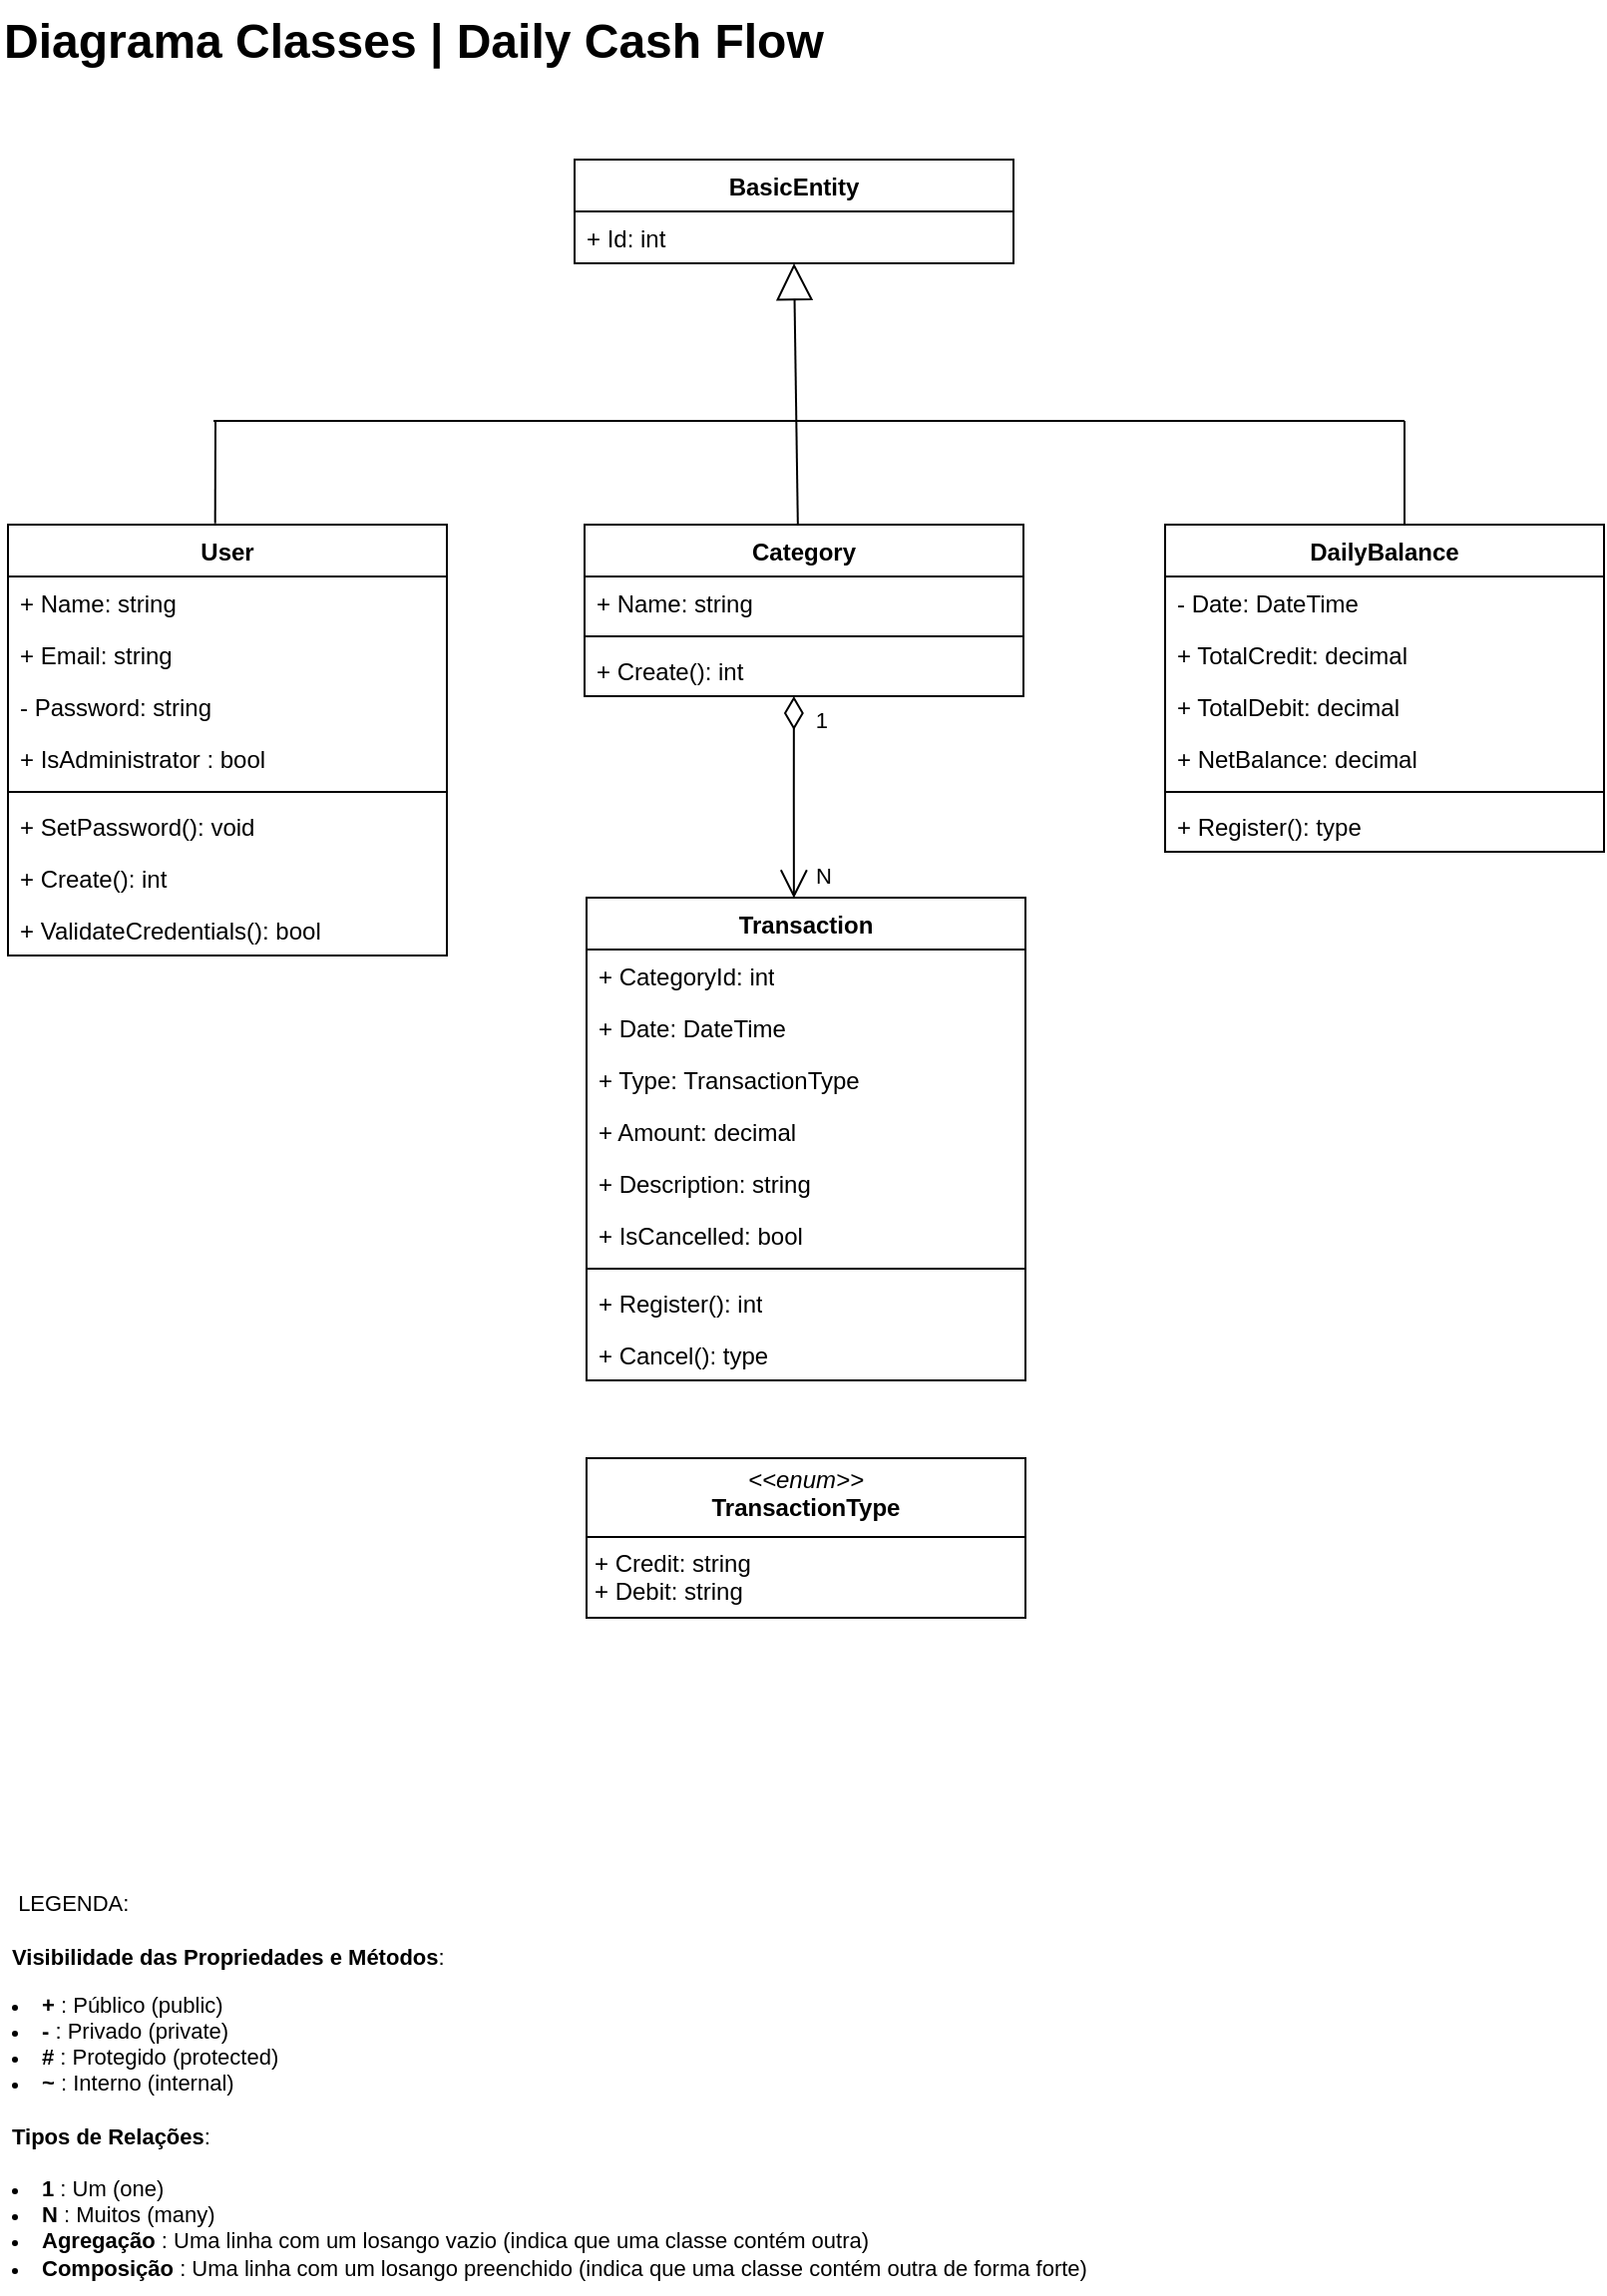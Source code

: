 <mxfile version="24.7.17">
  <diagram id="C5RBs43oDa-KdzZeNtuy" name="Page-1">
    <mxGraphModel dx="1793" dy="965" grid="1" gridSize="10" guides="1" tooltips="1" connect="1" arrows="1" fold="1" page="1" pageScale="1" pageWidth="827" pageHeight="1169" math="0" shadow="0">
      <root>
        <mxCell id="WIyWlLk6GJQsqaUBKTNV-0" />
        <mxCell id="WIyWlLk6GJQsqaUBKTNV-1" parent="WIyWlLk6GJQsqaUBKTNV-0" />
        <mxCell id="I9Tck0LZHdQZhqzJxfGy-0" value="User" style="swimlane;fontStyle=1;align=center;verticalAlign=top;childLayout=stackLayout;horizontal=1;startSize=26;horizontalStack=0;resizeParent=1;resizeParentMax=0;resizeLast=0;collapsible=1;marginBottom=0;whiteSpace=wrap;html=1;" parent="WIyWlLk6GJQsqaUBKTNV-1" vertex="1">
          <mxGeometry x="14" y="273" width="220" height="216" as="geometry">
            <mxRectangle x="710" y="320" width="70" height="30" as="alternateBounds" />
          </mxGeometry>
        </mxCell>
        <mxCell id="I9Tck0LZHdQZhqzJxfGy-4" value="+ Name: string" style="text;strokeColor=none;fillColor=none;align=left;verticalAlign=top;spacingLeft=4;spacingRight=4;overflow=hidden;rotatable=0;points=[[0,0.5],[1,0.5]];portConstraint=eastwest;whiteSpace=wrap;html=1;" parent="I9Tck0LZHdQZhqzJxfGy-0" vertex="1">
          <mxGeometry y="26" width="220" height="26" as="geometry" />
        </mxCell>
        <mxCell id="I9Tck0LZHdQZhqzJxfGy-5" value="+ Email: string" style="text;strokeColor=none;fillColor=none;align=left;verticalAlign=top;spacingLeft=4;spacingRight=4;overflow=hidden;rotatable=0;points=[[0,0.5],[1,0.5]];portConstraint=eastwest;whiteSpace=wrap;html=1;" parent="I9Tck0LZHdQZhqzJxfGy-0" vertex="1">
          <mxGeometry y="52" width="220" height="26" as="geometry" />
        </mxCell>
        <mxCell id="I9Tck0LZHdQZhqzJxfGy-6" value="- Password: string" style="text;strokeColor=none;fillColor=none;align=left;verticalAlign=top;spacingLeft=4;spacingRight=4;overflow=hidden;rotatable=0;points=[[0,0.5],[1,0.5]];portConstraint=eastwest;whiteSpace=wrap;html=1;" parent="I9Tck0LZHdQZhqzJxfGy-0" vertex="1">
          <mxGeometry y="78" width="220" height="26" as="geometry" />
        </mxCell>
        <mxCell id="0GEwPclYWY6a2LjYf6C5-1" value="+ IsAdministrator : bool" style="text;strokeColor=none;fillColor=none;align=left;verticalAlign=top;spacingLeft=4;spacingRight=4;overflow=hidden;rotatable=0;points=[[0,0.5],[1,0.5]];portConstraint=eastwest;whiteSpace=wrap;html=1;" vertex="1" parent="I9Tck0LZHdQZhqzJxfGy-0">
          <mxGeometry y="104" width="220" height="26" as="geometry" />
        </mxCell>
        <mxCell id="I9Tck0LZHdQZhqzJxfGy-2" value="" style="line;strokeWidth=1;fillColor=none;align=left;verticalAlign=middle;spacingTop=-1;spacingLeft=3;spacingRight=3;rotatable=0;labelPosition=right;points=[];portConstraint=eastwest;strokeColor=inherit;" parent="I9Tck0LZHdQZhqzJxfGy-0" vertex="1">
          <mxGeometry y="130" width="220" height="8" as="geometry" />
        </mxCell>
        <mxCell id="0GEwPclYWY6a2LjYf6C5-34" value="+ SetPassword(): void" style="text;strokeColor=none;fillColor=none;align=left;verticalAlign=top;spacingLeft=4;spacingRight=4;overflow=hidden;rotatable=0;points=[[0,0.5],[1,0.5]];portConstraint=eastwest;whiteSpace=wrap;html=1;" vertex="1" parent="I9Tck0LZHdQZhqzJxfGy-0">
          <mxGeometry y="138" width="220" height="26" as="geometry" />
        </mxCell>
        <mxCell id="I9Tck0LZHdQZhqzJxfGy-16" value="+ Create(): int" style="text;strokeColor=none;fillColor=none;align=left;verticalAlign=top;spacingLeft=4;spacingRight=4;overflow=hidden;rotatable=0;points=[[0,0.5],[1,0.5]];portConstraint=eastwest;whiteSpace=wrap;html=1;" parent="I9Tck0LZHdQZhqzJxfGy-0" vertex="1">
          <mxGeometry y="164" width="220" height="26" as="geometry" />
        </mxCell>
        <mxCell id="0GEwPclYWY6a2LjYf6C5-33" value="+ ValidateCredentials(): bool" style="text;strokeColor=none;fillColor=none;align=left;verticalAlign=top;spacingLeft=4;spacingRight=4;overflow=hidden;rotatable=0;points=[[0,0.5],[1,0.5]];portConstraint=eastwest;whiteSpace=wrap;html=1;" vertex="1" parent="I9Tck0LZHdQZhqzJxfGy-0">
          <mxGeometry y="190" width="220" height="26" as="geometry" />
        </mxCell>
        <mxCell id="I9Tck0LZHdQZhqzJxfGy-7" value="&lt;span style=&quot;text-wrap: nowrap;&quot;&gt;Transaction&lt;/span&gt;" style="swimlane;fontStyle=1;align=center;verticalAlign=top;childLayout=stackLayout;horizontal=1;startSize=26;horizontalStack=0;resizeParent=1;resizeParentMax=0;resizeLast=0;collapsible=1;marginBottom=0;whiteSpace=wrap;html=1;" parent="WIyWlLk6GJQsqaUBKTNV-1" vertex="1">
          <mxGeometry x="304" y="460" width="220" height="242" as="geometry">
            <mxRectangle x="120" y="570" width="70" height="30" as="alternateBounds" />
          </mxGeometry>
        </mxCell>
        <mxCell id="I9Tck0LZHdQZhqzJxfGy-9" value="+ CategoryId: int" style="text;strokeColor=none;fillColor=none;align=left;verticalAlign=top;spacingLeft=4;spacingRight=4;overflow=hidden;rotatable=0;points=[[0,0.5],[1,0.5]];portConstraint=eastwest;whiteSpace=wrap;html=1;" parent="I9Tck0LZHdQZhqzJxfGy-7" vertex="1">
          <mxGeometry y="26" width="220" height="26" as="geometry" />
        </mxCell>
        <mxCell id="I9Tck0LZHdQZhqzJxfGy-10" value="+&amp;nbsp;&lt;span style=&quot;text-wrap: nowrap;&quot;&gt;Date&lt;/span&gt;: DateTime" style="text;strokeColor=none;fillColor=none;align=left;verticalAlign=top;spacingLeft=4;spacingRight=4;overflow=hidden;rotatable=0;points=[[0,0.5],[1,0.5]];portConstraint=eastwest;whiteSpace=wrap;html=1;" parent="I9Tck0LZHdQZhqzJxfGy-7" vertex="1">
          <mxGeometry y="52" width="220" height="26" as="geometry" />
        </mxCell>
        <mxCell id="I9Tck0LZHdQZhqzJxfGy-11" value="+ Type: TransactionType" style="text;strokeColor=none;fillColor=none;align=left;verticalAlign=top;spacingLeft=4;spacingRight=4;overflow=hidden;rotatable=0;points=[[0,0.5],[1,0.5]];portConstraint=eastwest;whiteSpace=wrap;html=1;" parent="I9Tck0LZHdQZhqzJxfGy-7" vertex="1">
          <mxGeometry y="78" width="220" height="26" as="geometry" />
        </mxCell>
        <mxCell id="I9Tck0LZHdQZhqzJxfGy-14" value="+ Amount: decimal" style="text;strokeColor=none;fillColor=none;align=left;verticalAlign=top;spacingLeft=4;spacingRight=4;overflow=hidden;rotatable=0;points=[[0,0.5],[1,0.5]];portConstraint=eastwest;whiteSpace=wrap;html=1;" parent="I9Tck0LZHdQZhqzJxfGy-7" vertex="1">
          <mxGeometry y="104" width="220" height="26" as="geometry" />
        </mxCell>
        <mxCell id="0GEwPclYWY6a2LjYf6C5-12" value="+ Description:&amp;nbsp;&lt;span class=&quot;hljs-built_in&quot;&gt;string&lt;/span&gt;" style="text;strokeColor=none;fillColor=none;align=left;verticalAlign=top;spacingLeft=4;spacingRight=4;overflow=hidden;rotatable=0;points=[[0,0.5],[1,0.5]];portConstraint=eastwest;whiteSpace=wrap;html=1;" vertex="1" parent="I9Tck0LZHdQZhqzJxfGy-7">
          <mxGeometry y="130" width="220" height="26" as="geometry" />
        </mxCell>
        <mxCell id="0GEwPclYWY6a2LjYf6C5-15" value="+ IsCancelled:&amp;nbsp;&lt;span class=&quot;hljs-built_in&quot;&gt;bool&lt;/span&gt;" style="text;strokeColor=none;fillColor=none;align=left;verticalAlign=top;spacingLeft=4;spacingRight=4;overflow=hidden;rotatable=0;points=[[0,0.5],[1,0.5]];portConstraint=eastwest;whiteSpace=wrap;html=1;" vertex="1" parent="I9Tck0LZHdQZhqzJxfGy-7">
          <mxGeometry y="156" width="220" height="26" as="geometry" />
        </mxCell>
        <mxCell id="I9Tck0LZHdQZhqzJxfGy-12" value="" style="line;strokeWidth=1;fillColor=none;align=left;verticalAlign=middle;spacingTop=-1;spacingLeft=3;spacingRight=3;rotatable=0;labelPosition=right;points=[];portConstraint=eastwest;strokeColor=inherit;" parent="I9Tck0LZHdQZhqzJxfGy-7" vertex="1">
          <mxGeometry y="182" width="220" height="8" as="geometry" />
        </mxCell>
        <mxCell id="I9Tck0LZHdQZhqzJxfGy-13" value="+ Register(): int" style="text;strokeColor=none;fillColor=none;align=left;verticalAlign=top;spacingLeft=4;spacingRight=4;overflow=hidden;rotatable=0;points=[[0,0.5],[1,0.5]];portConstraint=eastwest;whiteSpace=wrap;html=1;" parent="I9Tck0LZHdQZhqzJxfGy-7" vertex="1">
          <mxGeometry y="190" width="220" height="26" as="geometry" />
        </mxCell>
        <mxCell id="I9Tck0LZHdQZhqzJxfGy-15" value="+ Cancel(): type" style="text;strokeColor=none;fillColor=none;align=left;verticalAlign=top;spacingLeft=4;spacingRight=4;overflow=hidden;rotatable=0;points=[[0,0.5],[1,0.5]];portConstraint=eastwest;whiteSpace=wrap;html=1;" parent="I9Tck0LZHdQZhqzJxfGy-7" vertex="1">
          <mxGeometry y="216" width="220" height="26" as="geometry" />
        </mxCell>
        <mxCell id="I9Tck0LZHdQZhqzJxfGy-21" value="&lt;span class=&quot;hljs-title&quot;&gt;DailyBalance&lt;/span&gt;" style="swimlane;fontStyle=1;align=center;verticalAlign=top;childLayout=stackLayout;horizontal=1;startSize=26;horizontalStack=0;resizeParent=1;resizeParentMax=0;resizeLast=0;collapsible=1;marginBottom=0;whiteSpace=wrap;html=1;" parent="WIyWlLk6GJQsqaUBKTNV-1" vertex="1">
          <mxGeometry x="594" y="273" width="220" height="164" as="geometry">
            <mxRectangle x="120" y="570" width="70" height="30" as="alternateBounds" />
          </mxGeometry>
        </mxCell>
        <mxCell id="I9Tck0LZHdQZhqzJxfGy-24" value="-&amp;nbsp;&lt;span style=&quot;text-wrap: nowrap;&quot;&gt;Date&lt;/span&gt;: DateTime" style="text;strokeColor=none;fillColor=none;align=left;verticalAlign=top;spacingLeft=4;spacingRight=4;overflow=hidden;rotatable=0;points=[[0,0.5],[1,0.5]];portConstraint=eastwest;whiteSpace=wrap;html=1;" parent="I9Tck0LZHdQZhqzJxfGy-21" vertex="1">
          <mxGeometry y="26" width="220" height="26" as="geometry" />
        </mxCell>
        <mxCell id="I9Tck0LZHdQZhqzJxfGy-26" value="+ TotalCredit: decimal" style="text;strokeColor=none;fillColor=none;align=left;verticalAlign=top;spacingLeft=4;spacingRight=4;overflow=hidden;rotatable=0;points=[[0,0.5],[1,0.5]];portConstraint=eastwest;whiteSpace=wrap;html=1;" parent="I9Tck0LZHdQZhqzJxfGy-21" vertex="1">
          <mxGeometry y="52" width="220" height="26" as="geometry" />
        </mxCell>
        <mxCell id="0GEwPclYWY6a2LjYf6C5-13" value="+ TotalDebit: decimal" style="text;strokeColor=none;fillColor=none;align=left;verticalAlign=top;spacingLeft=4;spacingRight=4;overflow=hidden;rotatable=0;points=[[0,0.5],[1,0.5]];portConstraint=eastwest;whiteSpace=wrap;html=1;" vertex="1" parent="I9Tck0LZHdQZhqzJxfGy-21">
          <mxGeometry y="78" width="220" height="26" as="geometry" />
        </mxCell>
        <mxCell id="0GEwPclYWY6a2LjYf6C5-14" value="+ NetBalance: decimal" style="text;strokeColor=none;fillColor=none;align=left;verticalAlign=top;spacingLeft=4;spacingRight=4;overflow=hidden;rotatable=0;points=[[0,0.5],[1,0.5]];portConstraint=eastwest;whiteSpace=wrap;html=1;" vertex="1" parent="I9Tck0LZHdQZhqzJxfGy-21">
          <mxGeometry y="104" width="220" height="26" as="geometry" />
        </mxCell>
        <mxCell id="I9Tck0LZHdQZhqzJxfGy-27" value="" style="line;strokeWidth=1;fillColor=none;align=left;verticalAlign=middle;spacingTop=-1;spacingLeft=3;spacingRight=3;rotatable=0;labelPosition=right;points=[];portConstraint=eastwest;strokeColor=inherit;" parent="I9Tck0LZHdQZhqzJxfGy-21" vertex="1">
          <mxGeometry y="130" width="220" height="8" as="geometry" />
        </mxCell>
        <mxCell id="I9Tck0LZHdQZhqzJxfGy-28" value="+ Register(): type" style="text;strokeColor=none;fillColor=none;align=left;verticalAlign=top;spacingLeft=4;spacingRight=4;overflow=hidden;rotatable=0;points=[[0,0.5],[1,0.5]];portConstraint=eastwest;whiteSpace=wrap;html=1;" parent="I9Tck0LZHdQZhqzJxfGy-21" vertex="1">
          <mxGeometry y="138" width="220" height="26" as="geometry" />
        </mxCell>
        <mxCell id="I9Tck0LZHdQZhqzJxfGy-40" value="&lt;h1 style=&quot;margin-top: 0px;&quot;&gt;&lt;span style=&quot;text-align: center; text-wrap: nowrap;&quot;&gt;Diagrama Classes |&amp;nbsp;Daily Cash Flow&lt;/span&gt;&lt;/h1&gt;" style="text;html=1;whiteSpace=wrap;overflow=hidden;rounded=0;" parent="WIyWlLk6GJQsqaUBKTNV-1" vertex="1">
          <mxGeometry x="10" y="10" width="800" height="50" as="geometry" />
        </mxCell>
        <mxCell id="BT965jvLAcImE6ibGZRa-0" value="BasicEntity" style="swimlane;fontStyle=1;align=center;verticalAlign=top;childLayout=stackLayout;horizontal=1;startSize=26;horizontalStack=0;resizeParent=1;resizeParentMax=0;resizeLast=0;collapsible=1;marginBottom=0;whiteSpace=wrap;html=1;" parent="WIyWlLk6GJQsqaUBKTNV-1" vertex="1">
          <mxGeometry x="298" y="90" width="220" height="52" as="geometry">
            <mxRectangle x="710" y="320" width="70" height="30" as="alternateBounds" />
          </mxGeometry>
        </mxCell>
        <mxCell id="BT965jvLAcImE6ibGZRa-1" value="+ Id: int" style="text;strokeColor=none;fillColor=none;align=left;verticalAlign=top;spacingLeft=4;spacingRight=4;overflow=hidden;rotatable=0;points=[[0,0.5],[1,0.5]];portConstraint=eastwest;whiteSpace=wrap;html=1;" parent="BT965jvLAcImE6ibGZRa-0" vertex="1">
          <mxGeometry y="26" width="220" height="26" as="geometry" />
        </mxCell>
        <mxCell id="0GEwPclYWY6a2LjYf6C5-2" value="&lt;span class=&quot;hljs-title&quot;&gt;Category&lt;/span&gt;" style="swimlane;fontStyle=1;align=center;verticalAlign=top;childLayout=stackLayout;horizontal=1;startSize=26;horizontalStack=0;resizeParent=1;resizeParentMax=0;resizeLast=0;collapsible=1;marginBottom=0;whiteSpace=wrap;html=1;" vertex="1" parent="WIyWlLk6GJQsqaUBKTNV-1">
          <mxGeometry x="303" y="273" width="220" height="86" as="geometry">
            <mxRectangle x="710" y="320" width="70" height="30" as="alternateBounds" />
          </mxGeometry>
        </mxCell>
        <mxCell id="0GEwPclYWY6a2LjYf6C5-3" value="+ Name: string" style="text;strokeColor=none;fillColor=none;align=left;verticalAlign=top;spacingLeft=4;spacingRight=4;overflow=hidden;rotatable=0;points=[[0,0.5],[1,0.5]];portConstraint=eastwest;whiteSpace=wrap;html=1;" vertex="1" parent="0GEwPclYWY6a2LjYf6C5-2">
          <mxGeometry y="26" width="220" height="26" as="geometry" />
        </mxCell>
        <mxCell id="0GEwPclYWY6a2LjYf6C5-4" value="" style="line;strokeWidth=1;fillColor=none;align=left;verticalAlign=middle;spacingTop=-1;spacingLeft=3;spacingRight=3;rotatable=0;labelPosition=right;points=[];portConstraint=eastwest;strokeColor=inherit;" vertex="1" parent="0GEwPclYWY6a2LjYf6C5-2">
          <mxGeometry y="52" width="220" height="8" as="geometry" />
        </mxCell>
        <mxCell id="0GEwPclYWY6a2LjYf6C5-5" value="+ Create(): int" style="text;strokeColor=none;fillColor=none;align=left;verticalAlign=top;spacingLeft=4;spacingRight=4;overflow=hidden;rotatable=0;points=[[0,0.5],[1,0.5]];portConstraint=eastwest;whiteSpace=wrap;html=1;" vertex="1" parent="0GEwPclYWY6a2LjYf6C5-2">
          <mxGeometry y="60" width="220" height="26" as="geometry" />
        </mxCell>
        <mxCell id="0GEwPclYWY6a2LjYf6C5-10" value="&lt;p style=&quot;margin:0px;margin-top:4px;text-align:center;&quot;&gt;&lt;i&gt;&amp;lt;&amp;lt;enum&amp;gt;&amp;gt;&lt;/i&gt;&lt;br&gt;&lt;span style=&quot;text-align: left;&quot;&gt;&lt;b&gt;TransactionType&lt;/b&gt;&lt;/span&gt;&lt;br&gt;&lt;/p&gt;&lt;hr size=&quot;1&quot; style=&quot;border-style:solid;&quot;&gt;&lt;p style=&quot;margin:0px;margin-left:4px;&quot;&gt;+ Credit: string&lt;br&gt;+ Debit:&amp;nbsp;&lt;span style=&quot;background-color: initial;&quot;&gt;string&lt;/span&gt;&lt;/p&gt;&lt;hr size=&quot;1&quot; style=&quot;border-style:solid;&quot;&gt;&lt;p style=&quot;margin:0px;margin-left:4px;&quot;&gt;&lt;br&gt;&lt;/p&gt;" style="verticalAlign=top;align=left;overflow=fill;html=1;whiteSpace=wrap;" vertex="1" parent="WIyWlLk6GJQsqaUBKTNV-1">
          <mxGeometry x="304" y="741" width="220" height="80" as="geometry" />
        </mxCell>
        <mxCell id="0GEwPclYWY6a2LjYf6C5-26" value="" style="group" vertex="1" connectable="0" parent="WIyWlLk6GJQsqaUBKTNV-1">
          <mxGeometry x="117" y="221" width="597" height="52" as="geometry" />
        </mxCell>
        <mxCell id="0GEwPclYWY6a2LjYf6C5-22" value="" style="endArrow=none;html=1;rounded=0;exitX=0.472;exitY=-0.003;exitDx=0;exitDy=0;exitPerimeter=0;" edge="1" parent="0GEwPclYWY6a2LjYf6C5-26" source="I9Tck0LZHdQZhqzJxfGy-0">
          <mxGeometry width="50" height="50" relative="1" as="geometry">
            <mxPoint x="-3" y="50.732" as="sourcePoint" />
            <mxPoint x="1" as="targetPoint" />
          </mxGeometry>
        </mxCell>
        <mxCell id="0GEwPclYWY6a2LjYf6C5-23" value="" style="endArrow=none;html=1;rounded=0;" edge="1" parent="0GEwPclYWY6a2LjYf6C5-26">
          <mxGeometry width="50" height="50" relative="1" as="geometry">
            <mxPoint as="sourcePoint" />
            <mxPoint x="597" as="targetPoint" />
          </mxGeometry>
        </mxCell>
        <mxCell id="0GEwPclYWY6a2LjYf6C5-25" value="" style="endArrow=none;html=1;rounded=0;exitX=0.472;exitY=-0.003;exitDx=0;exitDy=0;exitPerimeter=0;" edge="1" parent="0GEwPclYWY6a2LjYf6C5-26">
          <mxGeometry width="50" height="50" relative="1" as="geometry">
            <mxPoint x="597" y="52" as="sourcePoint" />
            <mxPoint x="597" as="targetPoint" />
          </mxGeometry>
        </mxCell>
        <mxCell id="0GEwPclYWY6a2LjYf6C5-29" value="" style="endArrow=block;endSize=16;endFill=0;html=1;rounded=0;entryX=0.5;entryY=1;entryDx=0;entryDy=0;exitX=0.486;exitY=0.001;exitDx=0;exitDy=0;exitPerimeter=0;" edge="1" parent="WIyWlLk6GJQsqaUBKTNV-1" source="0GEwPclYWY6a2LjYf6C5-2" target="BT965jvLAcImE6ibGZRa-0">
          <mxGeometry width="160" relative="1" as="geometry">
            <mxPoint x="411" y="271" as="sourcePoint" />
            <mxPoint x="409.1" y="145.052" as="targetPoint" />
          </mxGeometry>
        </mxCell>
        <mxCell id="0GEwPclYWY6a2LjYf6C5-30" value="" style="endArrow=open;html=1;endSize=12;startArrow=diamondThin;startSize=14;startFill=0;edgeStyle=orthogonalEdgeStyle;rounded=0;entryX=0.477;entryY=0.001;entryDx=0;entryDy=0;entryPerimeter=0;exitX=0.477;exitY=1;exitDx=0;exitDy=0;exitPerimeter=0;" edge="1" parent="WIyWlLk6GJQsqaUBKTNV-1" source="0GEwPclYWY6a2LjYf6C5-5">
          <mxGeometry relative="1" as="geometry">
            <mxPoint x="406.94" y="359.182" as="sourcePoint" />
            <mxPoint x="407.94" y="460.242" as="targetPoint" />
          </mxGeometry>
        </mxCell>
        <mxCell id="0GEwPclYWY6a2LjYf6C5-31" value="N" style="edgeLabel;resizable=0;html=1;align=left;verticalAlign=top;" connectable="0" vertex="1" parent="0GEwPclYWY6a2LjYf6C5-30">
          <mxGeometry x="-1" relative="1" as="geometry">
            <mxPoint x="9" y="77" as="offset" />
          </mxGeometry>
        </mxCell>
        <mxCell id="0GEwPclYWY6a2LjYf6C5-32" value="1" style="edgeLabel;resizable=0;html=1;align=right;verticalAlign=top;" connectable="0" vertex="1" parent="0GEwPclYWY6a2LjYf6C5-30">
          <mxGeometry x="1" relative="1" as="geometry">
            <mxPoint x="18" y="-102" as="offset" />
          </mxGeometry>
        </mxCell>
        <mxCell id="0GEwPclYWY6a2LjYf6C5-35" value="&lt;p style=&quot;font-size: 11px;&quot;&gt;&amp;nbsp;&lt;span style=&quot;background-color: initial;&quot;&gt;LEGENDA:&lt;br&gt;&lt;br&gt;&lt;/span&gt;&lt;strong&gt;Visibilidade das Propriedades e Métodos&lt;/strong&gt;:&lt;/p&gt;&lt;li style=&quot;font-size: 11px;&quot;&gt;&lt;strong&gt;+&lt;/strong&gt;&amp;nbsp;: Público (public)&lt;/li&gt;&lt;li style=&quot;font-size: 11px;&quot;&gt;&lt;strong&gt;-&lt;/strong&gt;&amp;nbsp;: Privado (private)&lt;/li&gt;&lt;li style=&quot;font-size: 11px;&quot;&gt;&lt;strong&gt;#&lt;/strong&gt;&amp;nbsp;: Protegido (protected)&lt;/li&gt;&lt;li style=&quot;font-size: 11px;&quot;&gt;&lt;strong&gt;~&lt;/strong&gt;&amp;nbsp;: Interno (internal)&lt;br&gt;&lt;br&gt;&lt;strong&gt;Tipos de Relações&lt;/strong&gt;:&lt;br&gt;&lt;br&gt;&lt;/li&gt;&lt;li style=&quot;font-size: 11px;&quot;&gt;&lt;strong&gt;1&lt;/strong&gt;&amp;nbsp;: Um (one)&lt;/li&gt;&lt;li style=&quot;font-size: 11px;&quot;&gt;&lt;strong&gt;N&lt;/strong&gt;&amp;nbsp;: Muitos (many)&lt;/li&gt;&lt;li style=&quot;font-size: 11px;&quot;&gt;&lt;strong&gt;Agregação&lt;/strong&gt;&amp;nbsp;: Uma linha com um losango vazio (indica que uma classe contém outra)&lt;/li&gt;&lt;li style=&quot;font-size: 11px;&quot;&gt;&lt;strong&gt;Composição&lt;/strong&gt;&amp;nbsp;: Uma linha com um losango preenchido (indica que uma classe contém outra de forma forte)&lt;/li&gt;" style="text;html=1;align=left;verticalAlign=middle;whiteSpace=wrap;rounded=0;" vertex="1" parent="WIyWlLk6GJQsqaUBKTNV-1">
          <mxGeometry x="14" y="940" width="566" height="220" as="geometry" />
        </mxCell>
      </root>
    </mxGraphModel>
  </diagram>
</mxfile>
